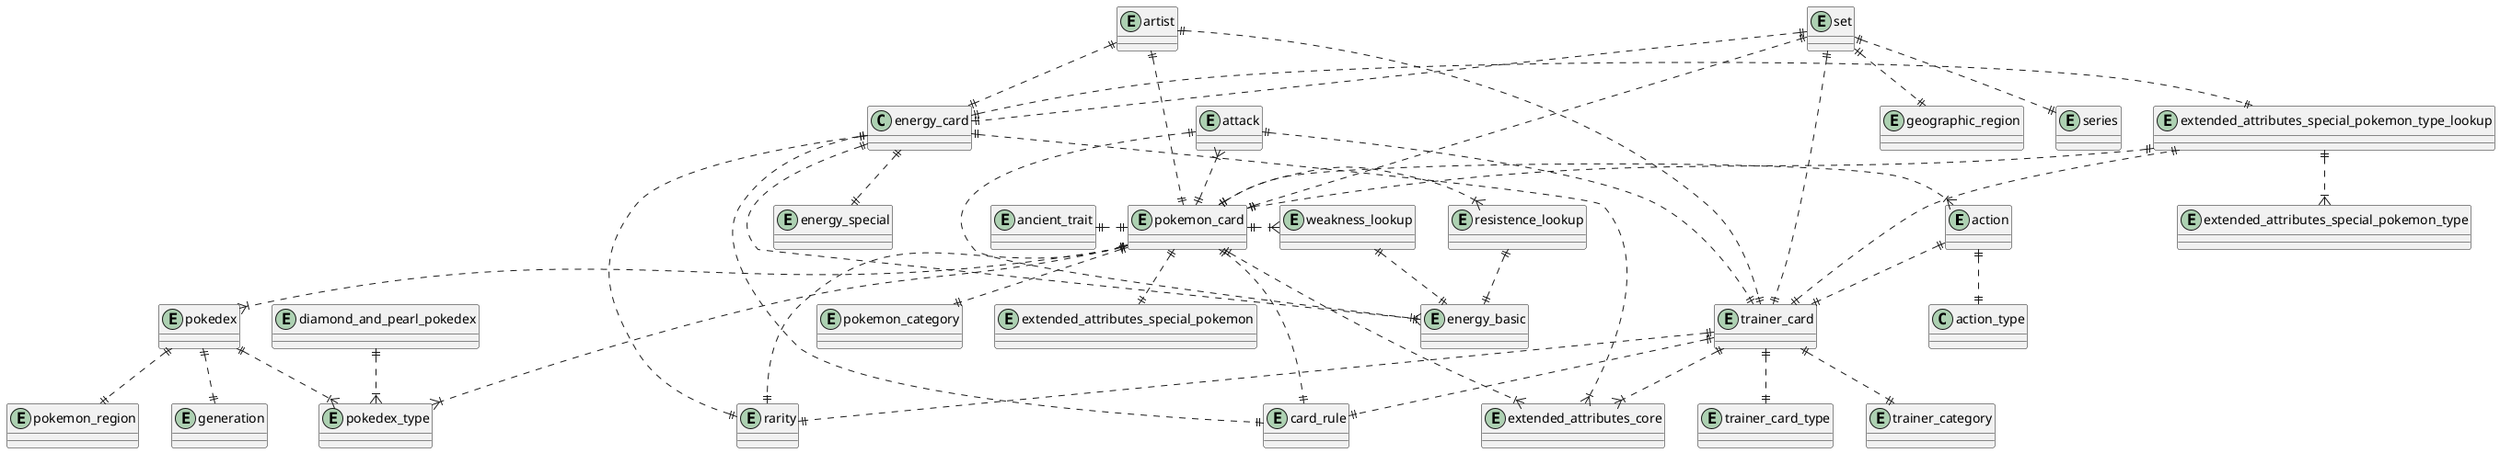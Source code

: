 @startuml database-full-relationships

entity "action" as action {}
entity "ancient_trait" as ancient_trait {}
entity "artist" as artist {}
entity "attack" as attack {}
entity "card_rule" as card_rule {}
entity "diamond_and_pearl_pokedex" as diamond_and_pearl_pokedex {}
entity "energy_basic" as energy_basic {}
entity "energy_special" as energy_special {}
entity "extended_attributes_core" as extended_attributes_core {}
entity "extended_attributes_special_pokemon" as extended_attributes_special_pokemon {}
entity "extended_attributes_special_pokemon_type" as extended_attributes_special_pokemon_type {}
entity "extended_attributes_special_pokemon_type_lookup" as extended_attributes_special_pokemon_type_lookup {}
entity "generation" as generation {}
entity "geographic_region" as geographic_region {}
entity "pokedex" as pokedex {}
entity "pokedex_type" as pokedex_type {}
entity "pokemon_region" as pokemon_region {}
entity "pokemon_card" as pokemon_card {}
entity "pokemon_category" as pokemon_category {}
entity "rarity" as rarity {}
entity "resistence_lookup" as resistence_lookup {}
entity "set" as set {}
entity "series" as series {}
entity "trainer_card" as trainer_card {}
entity "trainer_card_type" as trainer_card_type {}
entity "trainer_category" as trainer_category {}
entity "weakness_lookup" as weakness_lookup {}

attack ||..|{ energy_basic

action ||..|| action_type

diamond_and_pearl_pokedex ||..|{ pokedex_type

energy_card ||..up|| artist
energy_card ||..|| card_rule
energy_card ||..|| energy_basic
energy_card ||..|| energy_special
energy_card ||..|{ extended_attributes_core
energy_card ||..right|| extended_attributes_special_pokemon_type_lookup
energy_card ||..up|| rarity
energy_card ||..up|| set

extended_attributes_special_pokemon_type_lookup ||..|{ extended_attributes_special_pokemon_type

pokemon_card ||..right|{ action
pokemon_card ||..left|| ancient_trait
pokemon_card ||..up|| artist
pokemon_card ||..up|{ attack
pokemon_card ||..|| card_rule
pokemon_card ||..|{ extended_attributes_core
pokemon_card ||..|| extended_attributes_special_pokemon
pokemon_card ||..up|| extended_attributes_special_pokemon_type_lookup
pokemon_card ||..|{ pokedex
pokemon_card ||..down|{ pokedex_type
pokemon_card ||..down|| pokemon_category
pokemon_card ||..down|| rarity
pokemon_card ||..left|{ resistence_lookup
pokemon_card ||..right|| set
pokemon_card ||..right|{ weakness_lookup

pokedex ||..|{ pokedex_type
pokedex ||..|| pokemon_region
pokedex ||..|| generation

resistence_lookup ||..|| energy_basic

set ||..|| geographic_region
set ||..|| series

trainer_card ||..up|| action
trainer_card ||..up|| artist
trainer_card ||..up|| attack
trainer_card ||..|{ extended_attributes_core
trainer_card ||..right|| extended_attributes_special_pokemon_type_lookup
trainer_card ||..|| rarity
trainer_card ||..up|| set
trainer_card ||..|| trainer_card_type
trainer_card ||..|| trainer_category
trainer_card ||..|| card_rule

weakness_lookup ||..|| energy_basic

@enduml